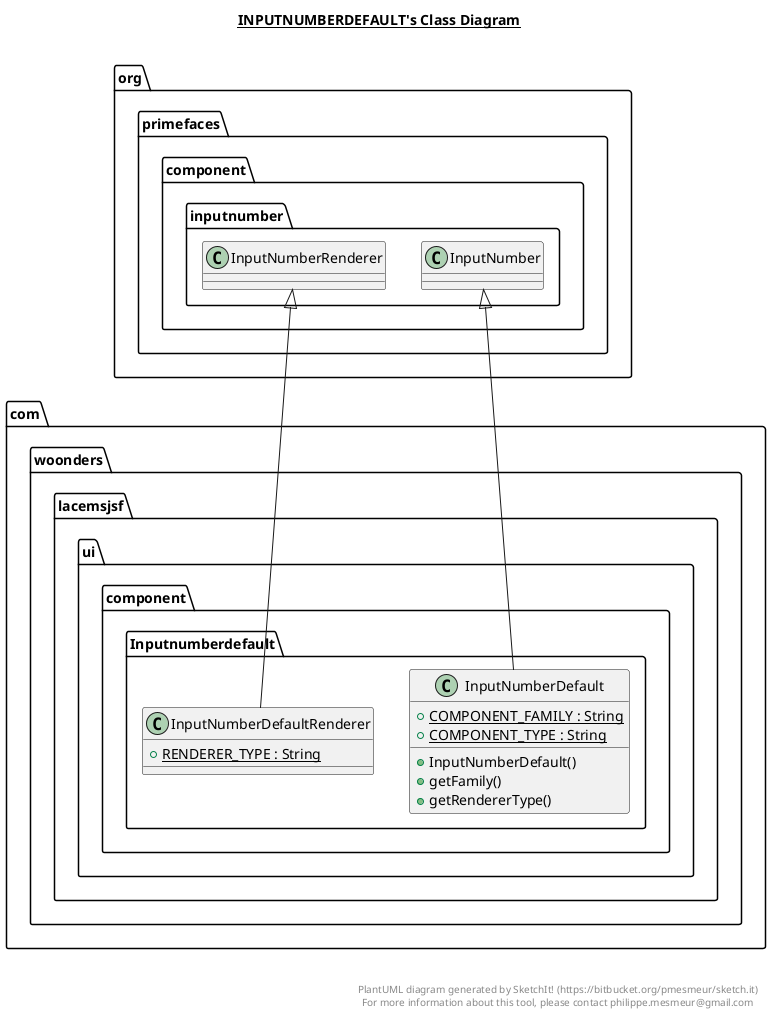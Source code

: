 @startuml

title __INPUTNUMBERDEFAULT's Class Diagram__\n

  namespace com.woonders.lacemsjsf.ui {
    namespace component.Inputnumberdefault {
      class com.woonders.lacemsjsf.ui.component.Inputnumberdefault.InputNumberDefault {
          {static} + COMPONENT_FAMILY : String
          {static} + COMPONENT_TYPE : String
          + InputNumberDefault()
          + getFamily()
          + getRendererType()
      }
    }
  }
  

  namespace com.woonders.lacemsjsf.ui {
    namespace component.Inputnumberdefault {
      class com.woonders.lacemsjsf.ui.component.Inputnumberdefault.InputNumberDefaultRenderer {
          {static} + RENDERER_TYPE : String
      }
    }
  }
  

  com.woonders.lacemsjsf.ui.component.Inputnumberdefault.InputNumberDefault -up-|> org.primefaces.component.inputnumber.InputNumber
  com.woonders.lacemsjsf.ui.component.Inputnumberdefault.InputNumberDefaultRenderer -up-|> org.primefaces.component.inputnumber.InputNumberRenderer


right footer


PlantUML diagram generated by SketchIt! (https://bitbucket.org/pmesmeur/sketch.it)
For more information about this tool, please contact philippe.mesmeur@gmail.com
endfooter

@enduml
